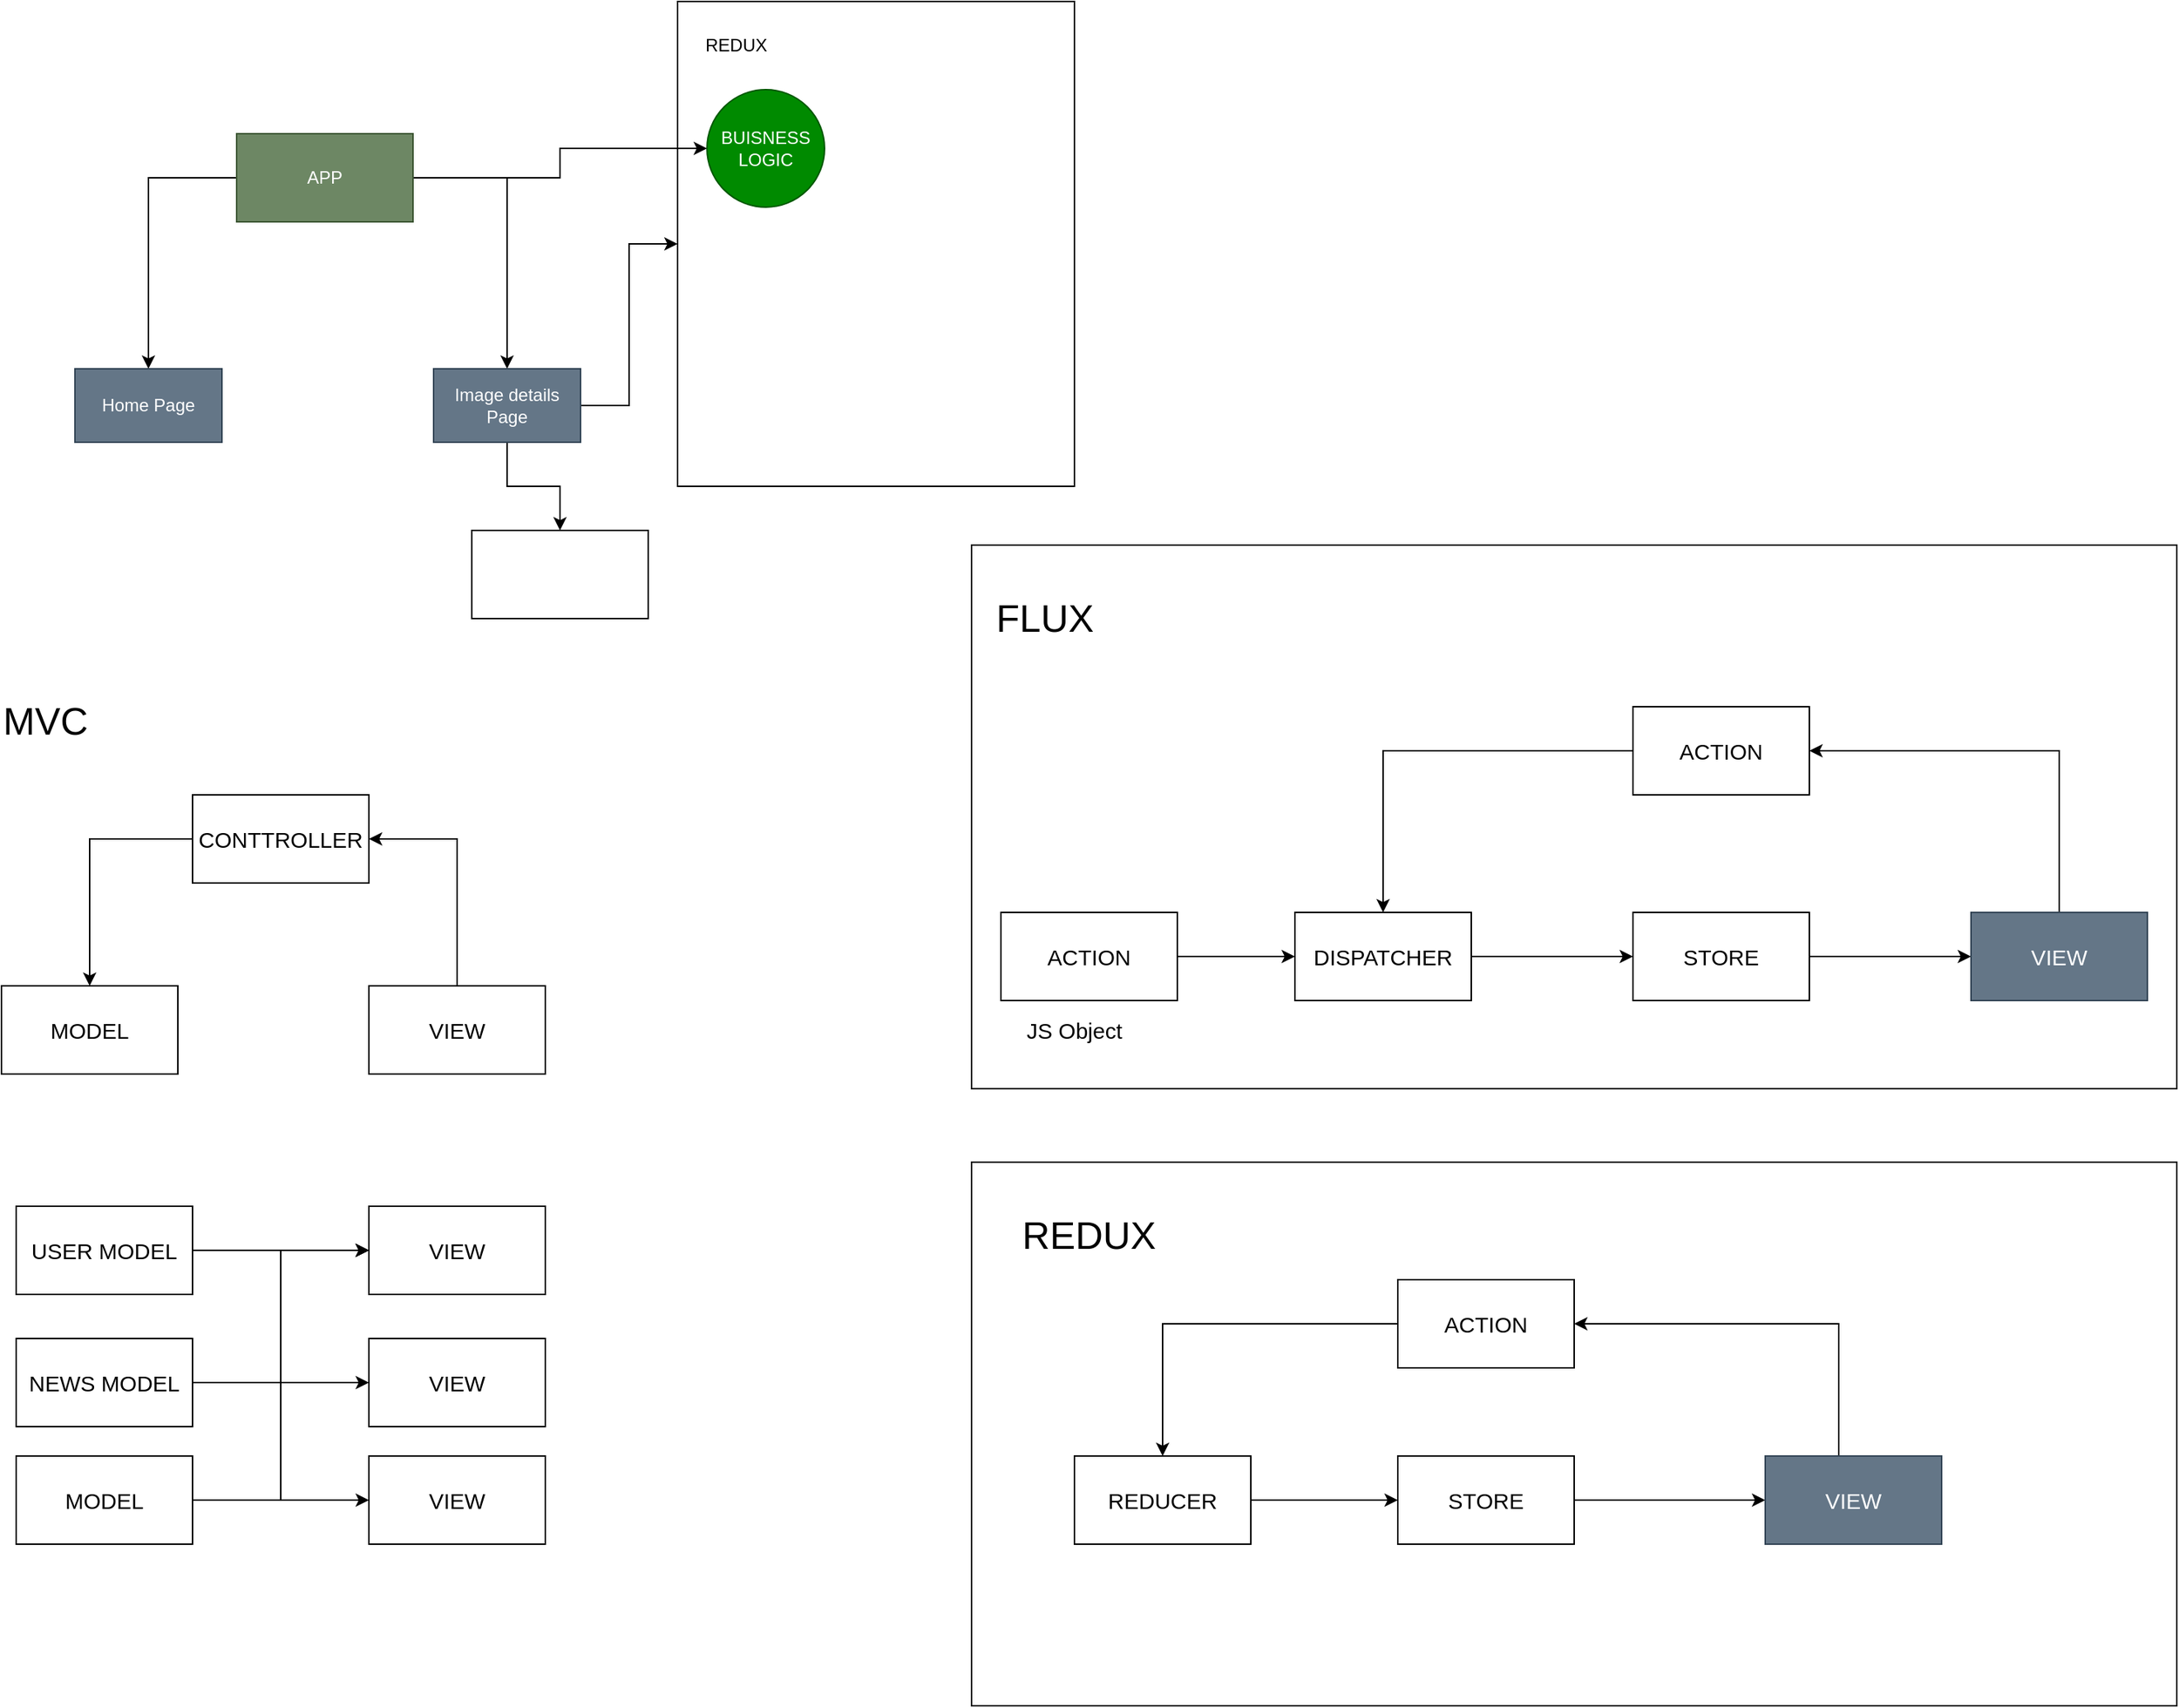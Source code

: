 <mxfile version="13.1.3">
    <diagram id="6hGFLwfOUW9BJ-s0fimq" name="Page-1">
        <mxGraphModel dx="1316" dy="1058" grid="1" gridSize="10" guides="1" tooltips="1" connect="1" arrows="1" fold="1" page="1" pageScale="1" pageWidth="827" pageHeight="1169" math="0" shadow="0">
            <root>
                <mxCell id="0"/>
                <mxCell id="1" parent="0"/>
                <mxCell id="57" value="" style="rounded=0;whiteSpace=wrap;html=1;fontSize=15;" vertex="1" parent="1">
                    <mxGeometry x="780" y="390" width="820" height="370" as="geometry"/>
                </mxCell>
                <mxCell id="23" value="" style="rounded=0;whiteSpace=wrap;html=1;" vertex="1" parent="1">
                    <mxGeometry x="580" y="20" width="270" height="330" as="geometry"/>
                </mxCell>
                <mxCell id="6" style="edgeStyle=orthogonalEdgeStyle;rounded=0;orthogonalLoop=1;jettySize=auto;html=1;entryX=0.5;entryY=0;entryDx=0;entryDy=0;" parent="1" target="3" edge="1">
                    <mxGeometry relative="1" as="geometry">
                        <mxPoint x="270" y="210" as="sourcePoint"/>
                    </mxGeometry>
                </mxCell>
                <mxCell id="7" style="edgeStyle=orthogonalEdgeStyle;rounded=0;orthogonalLoop=1;jettySize=auto;html=1;entryX=0.5;entryY=0;entryDx=0;entryDy=0;" parent="1" target="4" edge="1">
                    <mxGeometry relative="1" as="geometry">
                        <mxPoint x="330" y="240" as="sourcePoint"/>
                    </mxGeometry>
                </mxCell>
                <mxCell id="8" style="edgeStyle=orthogonalEdgeStyle;rounded=0;orthogonalLoop=1;jettySize=auto;html=1;entryX=0.5;entryY=0;entryDx=0;entryDy=0;" parent="1" target="5" edge="1">
                    <mxGeometry relative="1" as="geometry">
                        <mxPoint x="390" y="210" as="sourcePoint"/>
                    </mxGeometry>
                </mxCell>
                <mxCell id="16" style="edgeStyle=orthogonalEdgeStyle;rounded=0;orthogonalLoop=1;jettySize=auto;html=1;entryX=0.5;entryY=0;entryDx=0;entryDy=0;" edge="1" parent="1" source="9" target="11">
                    <mxGeometry relative="1" as="geometry"/>
                </mxCell>
                <mxCell id="17" style="edgeStyle=orthogonalEdgeStyle;rounded=0;orthogonalLoop=1;jettySize=auto;html=1;entryX=0.5;entryY=0;entryDx=0;entryDy=0;" edge="1" parent="1" source="9" target="12">
                    <mxGeometry relative="1" as="geometry"/>
                </mxCell>
                <mxCell id="74" style="edgeStyle=orthogonalEdgeStyle;rounded=0;orthogonalLoop=1;jettySize=auto;html=1;entryX=0;entryY=0.5;entryDx=0;entryDy=0;fontSize=15;" edge="1" parent="1" source="9" target="18">
                    <mxGeometry relative="1" as="geometry"/>
                </mxCell>
                <mxCell id="9" value="APP" style="rounded=0;whiteSpace=wrap;html=1;fillColor=#6d8764;strokeColor=#3A5431;fontColor=#ffffff;" parent="1" vertex="1">
                    <mxGeometry x="280" y="110" width="120" height="60" as="geometry"/>
                </mxCell>
                <mxCell id="11" value="Home Page" style="rounded=0;whiteSpace=wrap;html=1;fillColor=#647687;strokeColor=#314354;fontColor=#ffffff;" parent="1" vertex="1">
                    <mxGeometry x="170" y="270" width="100" height="50" as="geometry"/>
                </mxCell>
                <mxCell id="73" style="edgeStyle=orthogonalEdgeStyle;rounded=0;orthogonalLoop=1;jettySize=auto;html=1;fontSize=15;" edge="1" parent="1" source="12" target="23">
                    <mxGeometry relative="1" as="geometry"/>
                </mxCell>
                <mxCell id="76" style="edgeStyle=orthogonalEdgeStyle;rounded=0;orthogonalLoop=1;jettySize=auto;html=1;entryX=0.5;entryY=0;entryDx=0;entryDy=0;fontSize=15;" edge="1" parent="1" source="12" target="75">
                    <mxGeometry relative="1" as="geometry"/>
                </mxCell>
                <mxCell id="12" value="Image details Page" style="rounded=0;whiteSpace=wrap;html=1;fillColor=#647687;strokeColor=#314354;fontColor=#ffffff;" parent="1" vertex="1">
                    <mxGeometry x="414" y="270" width="100" height="50" as="geometry"/>
                </mxCell>
                <mxCell id="18" value="BUISNESS&lt;br&gt;LOGIC" style="ellipse;whiteSpace=wrap;html=1;aspect=fixed;fillColor=#008a00;strokeColor=#005700;fontColor=#ffffff;" vertex="1" parent="1">
                    <mxGeometry x="600" y="80" width="80" height="80" as="geometry"/>
                </mxCell>
                <mxCell id="24" value="REDUX" style="text;html=1;strokeColor=none;fillColor=none;align=center;verticalAlign=middle;whiteSpace=wrap;rounded=0;" vertex="1" parent="1">
                    <mxGeometry x="600" y="40" width="40" height="20" as="geometry"/>
                </mxCell>
                <mxCell id="25" value="MVC" style="text;html=1;strokeColor=none;fillColor=none;align=center;verticalAlign=middle;whiteSpace=wrap;rounded=0;fontSize=26;" vertex="1" parent="1">
                    <mxGeometry x="130" y="500" width="40" height="20" as="geometry"/>
                </mxCell>
                <mxCell id="30" style="edgeStyle=orthogonalEdgeStyle;rounded=0;orthogonalLoop=1;jettySize=auto;html=1;entryX=0.5;entryY=0;entryDx=0;entryDy=0;fontSize=26;" edge="1" parent="1" source="26" target="27">
                    <mxGeometry relative="1" as="geometry"/>
                </mxCell>
                <mxCell id="26" value="CONTTROLLER" style="rounded=0;whiteSpace=wrap;html=1;fontSize=15;" vertex="1" parent="1">
                    <mxGeometry x="250" y="560" width="120" height="60" as="geometry"/>
                </mxCell>
                <mxCell id="27" value="MODEL" style="rounded=0;whiteSpace=wrap;html=1;fontSize=15;" vertex="1" parent="1">
                    <mxGeometry x="120" y="690" width="120" height="60" as="geometry"/>
                </mxCell>
                <mxCell id="29" style="edgeStyle=orthogonalEdgeStyle;rounded=0;orthogonalLoop=1;jettySize=auto;html=1;exitX=0.5;exitY=0;exitDx=0;exitDy=0;fontSize=26;entryX=1;entryY=0.5;entryDx=0;entryDy=0;" edge="1" parent="1" source="28" target="26">
                    <mxGeometry relative="1" as="geometry"/>
                </mxCell>
                <mxCell id="28" value="VIEW" style="rounded=0;whiteSpace=wrap;html=1;fontSize=15;" vertex="1" parent="1">
                    <mxGeometry x="370" y="690" width="120" height="60" as="geometry"/>
                </mxCell>
                <mxCell id="38" style="edgeStyle=orthogonalEdgeStyle;rounded=0;orthogonalLoop=1;jettySize=auto;html=1;entryX=0;entryY=0.5;entryDx=0;entryDy=0;fontSize=15;" edge="1" parent="1" source="32" target="35">
                    <mxGeometry relative="1" as="geometry"/>
                </mxCell>
                <mxCell id="41" style="edgeStyle=orthogonalEdgeStyle;rounded=0;orthogonalLoop=1;jettySize=auto;html=1;entryX=0;entryY=0.5;entryDx=0;entryDy=0;fontSize=15;" edge="1" parent="1" source="32" target="36">
                    <mxGeometry relative="1" as="geometry"/>
                </mxCell>
                <mxCell id="32" value="USER MODEL" style="rounded=0;whiteSpace=wrap;html=1;fontSize=15;" vertex="1" parent="1">
                    <mxGeometry x="130" y="840" width="120" height="60" as="geometry"/>
                </mxCell>
                <mxCell id="39" style="edgeStyle=orthogonalEdgeStyle;rounded=0;orthogonalLoop=1;jettySize=auto;html=1;entryX=0;entryY=0.5;entryDx=0;entryDy=0;fontSize=15;" edge="1" parent="1" source="33" target="35">
                    <mxGeometry relative="1" as="geometry"/>
                </mxCell>
                <mxCell id="33" value="NEWS MODEL" style="rounded=0;whiteSpace=wrap;html=1;fontSize=15;" vertex="1" parent="1">
                    <mxGeometry x="130" y="930" width="120" height="60" as="geometry"/>
                </mxCell>
                <mxCell id="40" style="edgeStyle=orthogonalEdgeStyle;rounded=0;orthogonalLoop=1;jettySize=auto;html=1;entryX=0;entryY=0.5;entryDx=0;entryDy=0;fontSize=15;" edge="1" parent="1" source="34" target="35">
                    <mxGeometry relative="1" as="geometry"/>
                </mxCell>
                <mxCell id="44" style="edgeStyle=orthogonalEdgeStyle;rounded=0;orthogonalLoop=1;jettySize=auto;html=1;entryX=0;entryY=0.5;entryDx=0;entryDy=0;fontSize=15;" edge="1" parent="1" source="34" target="37">
                    <mxGeometry relative="1" as="geometry"/>
                </mxCell>
                <mxCell id="34" value="MODEL" style="rounded=0;whiteSpace=wrap;html=1;fontSize=15;" vertex="1" parent="1">
                    <mxGeometry x="130" y="1010" width="120" height="60" as="geometry"/>
                </mxCell>
                <mxCell id="35" value="VIEW" style="rounded=0;whiteSpace=wrap;html=1;fontSize=15;" vertex="1" parent="1">
                    <mxGeometry x="370" y="840" width="120" height="60" as="geometry"/>
                </mxCell>
                <mxCell id="36" value="VIEW" style="rounded=0;whiteSpace=wrap;html=1;fontSize=15;" vertex="1" parent="1">
                    <mxGeometry x="370" y="930" width="120" height="60" as="geometry"/>
                </mxCell>
                <mxCell id="37" value="VIEW" style="rounded=0;whiteSpace=wrap;html=1;fontSize=15;" vertex="1" parent="1">
                    <mxGeometry x="370" y="1010" width="120" height="60" as="geometry"/>
                </mxCell>
                <mxCell id="45" value="FLUX" style="text;html=1;strokeColor=none;fillColor=none;align=center;verticalAlign=middle;whiteSpace=wrap;rounded=0;fontSize=26;" vertex="1" parent="1">
                    <mxGeometry x="810" y="430" width="40" height="20" as="geometry"/>
                </mxCell>
                <mxCell id="49" style="edgeStyle=orthogonalEdgeStyle;rounded=0;orthogonalLoop=1;jettySize=auto;html=1;entryX=0;entryY=0.5;entryDx=0;entryDy=0;fontSize=15;" edge="1" parent="1" source="46" target="47">
                    <mxGeometry relative="1" as="geometry"/>
                </mxCell>
                <mxCell id="46" value="ACTION" style="rounded=0;whiteSpace=wrap;html=1;fontSize=15;" vertex="1" parent="1">
                    <mxGeometry x="800" y="640" width="120" height="60" as="geometry"/>
                </mxCell>
                <mxCell id="51" style="edgeStyle=orthogonalEdgeStyle;rounded=0;orthogonalLoop=1;jettySize=auto;html=1;entryX=0;entryY=0.5;entryDx=0;entryDy=0;fontSize=15;" edge="1" parent="1" source="47" target="50">
                    <mxGeometry relative="1" as="geometry"/>
                </mxCell>
                <mxCell id="47" value="DISPATCHER" style="rounded=0;whiteSpace=wrap;html=1;fontSize=15;" vertex="1" parent="1">
                    <mxGeometry x="1000" y="640" width="120" height="60" as="geometry"/>
                </mxCell>
                <mxCell id="48" value="JS Object" style="text;html=1;strokeColor=none;fillColor=none;align=center;verticalAlign=middle;whiteSpace=wrap;rounded=0;fontSize=15;" vertex="1" parent="1">
                    <mxGeometry x="790" y="710" width="120" height="20" as="geometry"/>
                </mxCell>
                <mxCell id="53" style="edgeStyle=orthogonalEdgeStyle;rounded=0;orthogonalLoop=1;jettySize=auto;html=1;entryX=0;entryY=0.5;entryDx=0;entryDy=0;fontSize=15;" edge="1" parent="1" source="50" target="52">
                    <mxGeometry relative="1" as="geometry"/>
                </mxCell>
                <mxCell id="50" value="STORE" style="rounded=0;whiteSpace=wrap;html=1;fontSize=15;" vertex="1" parent="1">
                    <mxGeometry x="1230" y="640" width="120" height="60" as="geometry"/>
                </mxCell>
                <mxCell id="55" style="edgeStyle=orthogonalEdgeStyle;rounded=0;orthogonalLoop=1;jettySize=auto;html=1;entryX=1;entryY=0.5;entryDx=0;entryDy=0;fontSize=15;" edge="1" parent="1" source="52" target="54">
                    <mxGeometry relative="1" as="geometry">
                        <Array as="points">
                            <mxPoint x="1520" y="530"/>
                        </Array>
                    </mxGeometry>
                </mxCell>
                <mxCell id="52" value="VIEW" style="rounded=0;whiteSpace=wrap;html=1;fontSize=15;fillColor=#647687;strokeColor=#314354;fontColor=#ffffff;" vertex="1" parent="1">
                    <mxGeometry x="1460" y="640" width="120" height="60" as="geometry"/>
                </mxCell>
                <mxCell id="56" style="edgeStyle=orthogonalEdgeStyle;rounded=0;orthogonalLoop=1;jettySize=auto;html=1;entryX=0.5;entryY=0;entryDx=0;entryDy=0;fontSize=15;" edge="1" parent="1" source="54" target="47">
                    <mxGeometry relative="1" as="geometry"/>
                </mxCell>
                <mxCell id="54" value="ACTION" style="rounded=0;whiteSpace=wrap;html=1;fontSize=15;" vertex="1" parent="1">
                    <mxGeometry x="1230" y="500" width="120" height="60" as="geometry"/>
                </mxCell>
                <mxCell id="58" value="" style="rounded=0;whiteSpace=wrap;html=1;fontSize=15;" vertex="1" parent="1">
                    <mxGeometry x="780" y="810" width="820" height="370" as="geometry"/>
                </mxCell>
                <mxCell id="60" value="REDUX" style="text;html=1;strokeColor=none;fillColor=none;align=center;verticalAlign=middle;whiteSpace=wrap;rounded=0;fontSize=26;" vertex="1" parent="1">
                    <mxGeometry x="840" y="850" width="40" height="20" as="geometry"/>
                </mxCell>
                <mxCell id="67" style="edgeStyle=orthogonalEdgeStyle;rounded=0;orthogonalLoop=1;jettySize=auto;html=1;entryX=0.5;entryY=0;entryDx=0;entryDy=0;fontSize=15;" edge="1" parent="1" source="64" target="65">
                    <mxGeometry relative="1" as="geometry"/>
                </mxCell>
                <mxCell id="64" value="ACTION" style="rounded=0;whiteSpace=wrap;html=1;fontSize=15;" vertex="1" parent="1">
                    <mxGeometry x="1070" y="890" width="120" height="60" as="geometry"/>
                </mxCell>
                <mxCell id="69" style="edgeStyle=orthogonalEdgeStyle;rounded=0;orthogonalLoop=1;jettySize=auto;html=1;entryX=0;entryY=0.5;entryDx=0;entryDy=0;fontSize=15;" edge="1" parent="1" source="65" target="68">
                    <mxGeometry relative="1" as="geometry"/>
                </mxCell>
                <mxCell id="65" value="REDUCER" style="rounded=0;whiteSpace=wrap;html=1;fontSize=15;" vertex="1" parent="1">
                    <mxGeometry x="850" y="1010" width="120" height="60" as="geometry"/>
                </mxCell>
                <mxCell id="71" style="edgeStyle=orthogonalEdgeStyle;rounded=0;orthogonalLoop=1;jettySize=auto;html=1;entryX=0;entryY=0.5;entryDx=0;entryDy=0;fontSize=15;" edge="1" parent="1" source="68" target="70">
                    <mxGeometry relative="1" as="geometry"/>
                </mxCell>
                <mxCell id="68" value="STORE" style="rounded=0;whiteSpace=wrap;html=1;fontSize=15;" vertex="1" parent="1">
                    <mxGeometry x="1070" y="1010" width="120" height="60" as="geometry"/>
                </mxCell>
                <mxCell id="72" style="edgeStyle=orthogonalEdgeStyle;rounded=0;orthogonalLoop=1;jettySize=auto;html=1;entryX=1;entryY=0.5;entryDx=0;entryDy=0;fontSize=15;" edge="1" parent="1" source="70" target="64">
                    <mxGeometry relative="1" as="geometry">
                        <Array as="points">
                            <mxPoint x="1370" y="920"/>
                        </Array>
                    </mxGeometry>
                </mxCell>
                <mxCell id="70" value="VIEW" style="rounded=0;whiteSpace=wrap;html=1;fontSize=15;fillColor=#647687;strokeColor=#314354;fontColor=#ffffff;" vertex="1" parent="1">
                    <mxGeometry x="1320" y="1010" width="120" height="60" as="geometry"/>
                </mxCell>
                <mxCell id="75" value="" style="rounded=0;whiteSpace=wrap;html=1;fontSize=15;" vertex="1" parent="1">
                    <mxGeometry x="440" y="380" width="120" height="60" as="geometry"/>
                </mxCell>
            </root>
        </mxGraphModel>
    </diagram>
</mxfile>